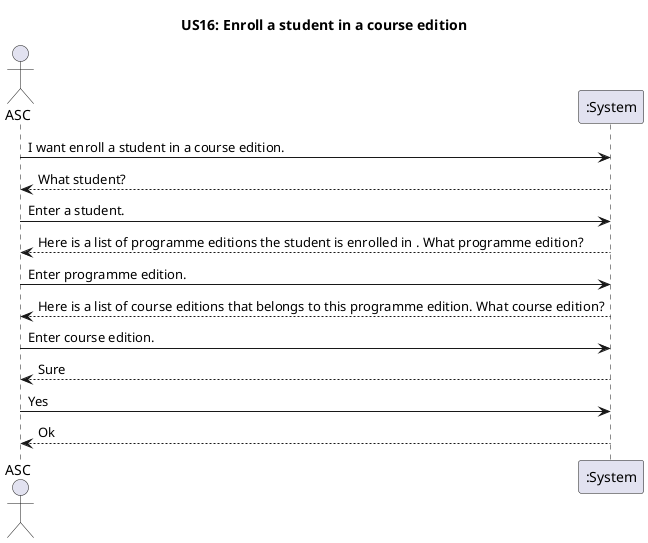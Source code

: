 @startuml
title US16: Enroll a student in a course edition
actor ASC
participant ":System" as System
ASC -> System: I want enroll a student in a course edition.
System --> ASC: What student?
ASC -> System: Enter a student.
System --> ASC: Here is a list of programme editions the student is enrolled in . What programme edition?
ASC -> System: Enter programme edition.
System --> ASC: Here is a list of course editions that belongs to this programme edition. What course edition?
ASC -> System: Enter course edition.
System --> ASC: Sure
ASC -> System: Yes
System --> ASC: Ok

@enduml